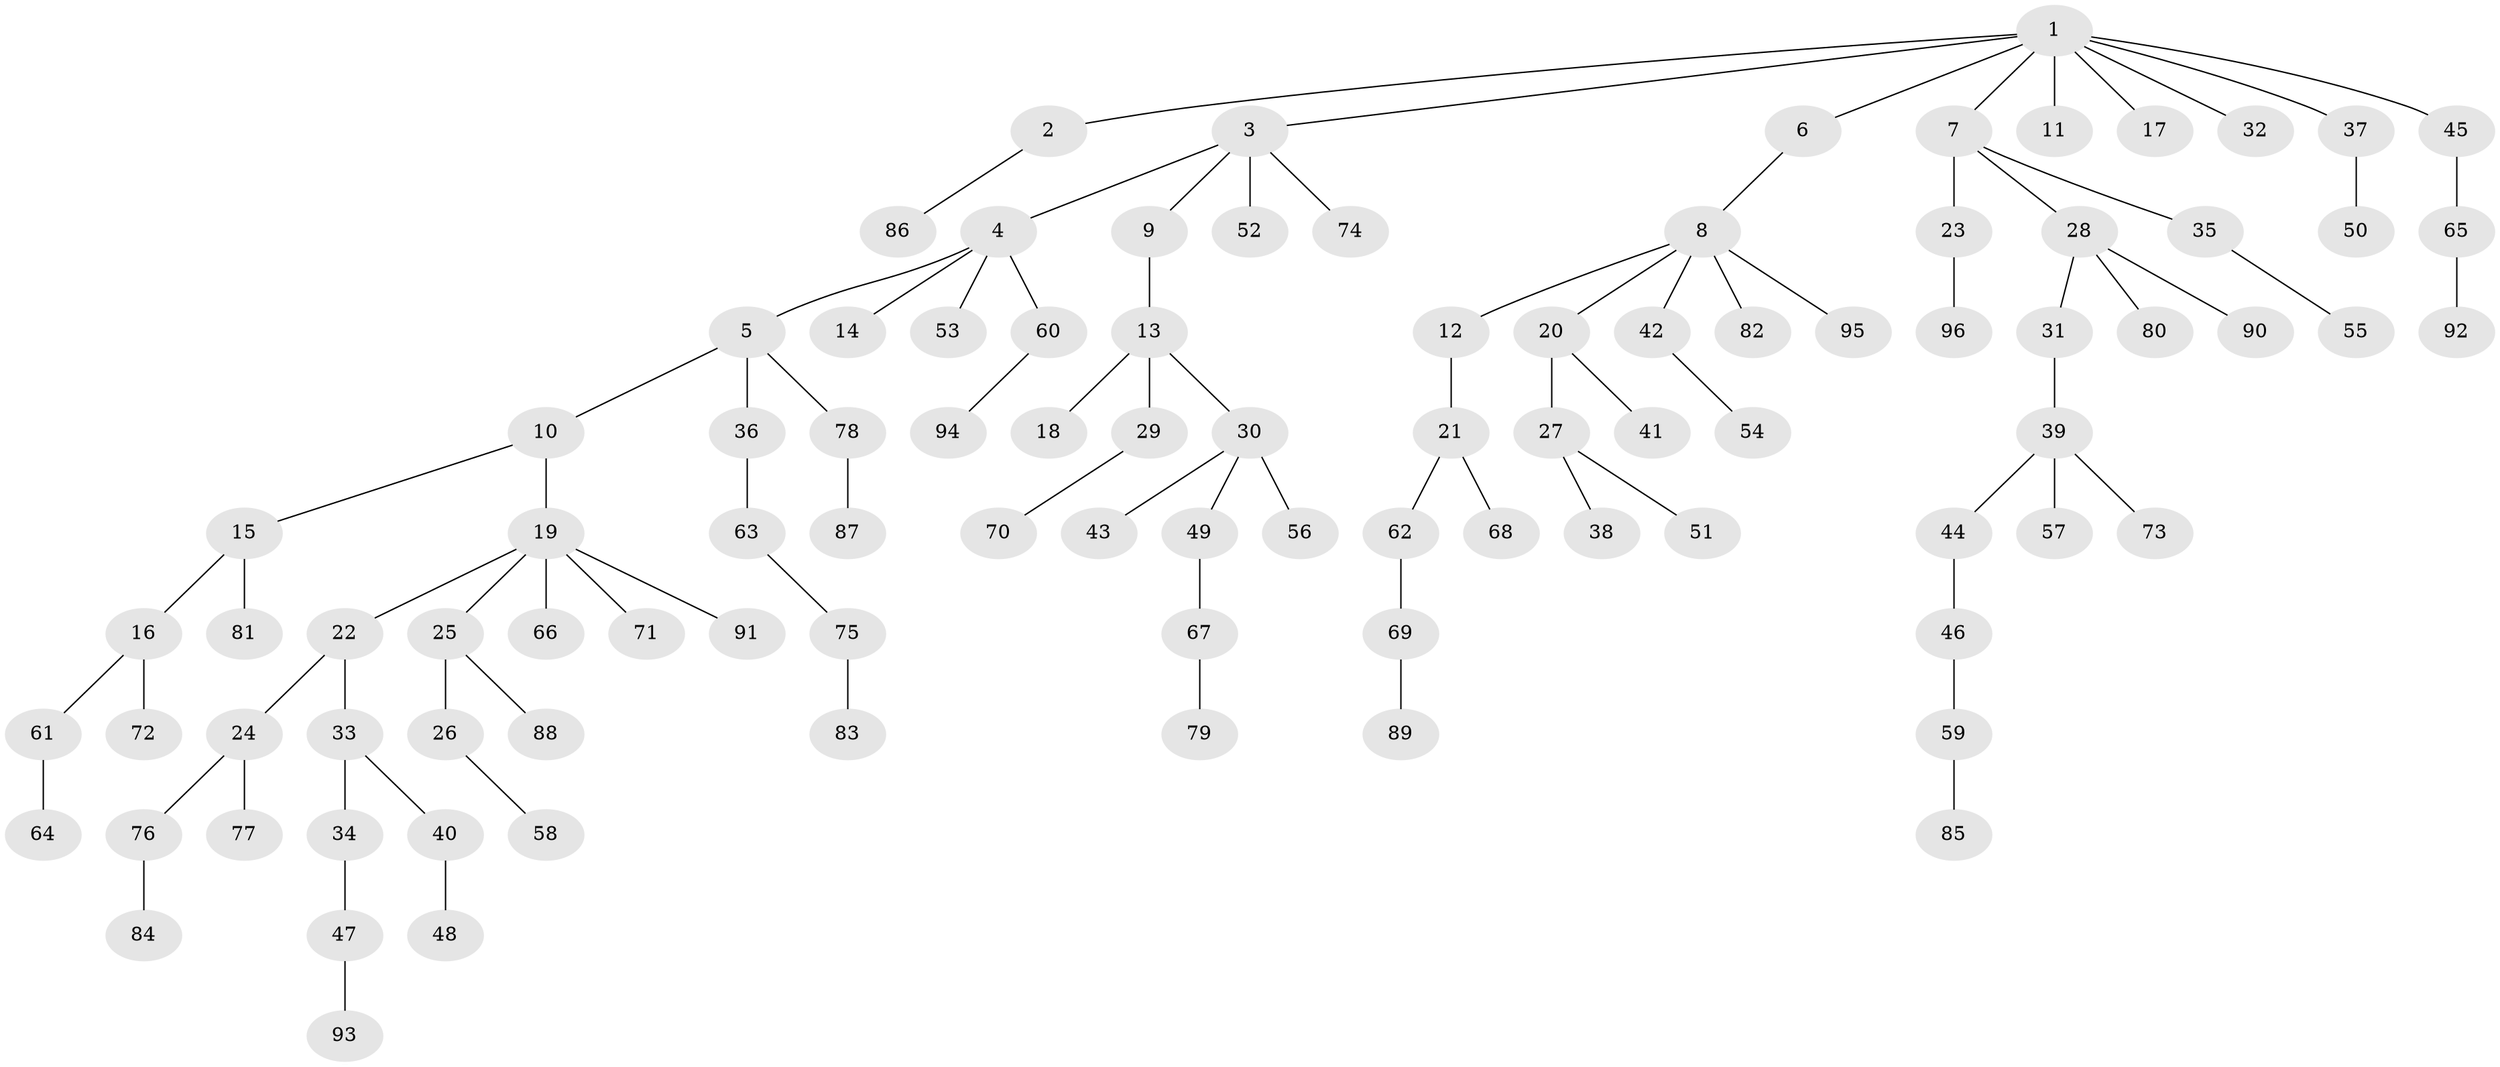 // coarse degree distribution, {2: 0.2916666666666667, 3: 0.125, 1: 0.4791666666666667, 4: 0.041666666666666664, 5: 0.041666666666666664, 7: 0.020833333333333332}
// Generated by graph-tools (version 1.1) at 2025/37/03/04/25 23:37:17]
// undirected, 96 vertices, 95 edges
graph export_dot {
  node [color=gray90,style=filled];
  1;
  2;
  3;
  4;
  5;
  6;
  7;
  8;
  9;
  10;
  11;
  12;
  13;
  14;
  15;
  16;
  17;
  18;
  19;
  20;
  21;
  22;
  23;
  24;
  25;
  26;
  27;
  28;
  29;
  30;
  31;
  32;
  33;
  34;
  35;
  36;
  37;
  38;
  39;
  40;
  41;
  42;
  43;
  44;
  45;
  46;
  47;
  48;
  49;
  50;
  51;
  52;
  53;
  54;
  55;
  56;
  57;
  58;
  59;
  60;
  61;
  62;
  63;
  64;
  65;
  66;
  67;
  68;
  69;
  70;
  71;
  72;
  73;
  74;
  75;
  76;
  77;
  78;
  79;
  80;
  81;
  82;
  83;
  84;
  85;
  86;
  87;
  88;
  89;
  90;
  91;
  92;
  93;
  94;
  95;
  96;
  1 -- 2;
  1 -- 3;
  1 -- 6;
  1 -- 7;
  1 -- 11;
  1 -- 17;
  1 -- 32;
  1 -- 37;
  1 -- 45;
  2 -- 86;
  3 -- 4;
  3 -- 9;
  3 -- 52;
  3 -- 74;
  4 -- 5;
  4 -- 14;
  4 -- 53;
  4 -- 60;
  5 -- 10;
  5 -- 36;
  5 -- 78;
  6 -- 8;
  7 -- 23;
  7 -- 28;
  7 -- 35;
  8 -- 12;
  8 -- 20;
  8 -- 42;
  8 -- 82;
  8 -- 95;
  9 -- 13;
  10 -- 15;
  10 -- 19;
  12 -- 21;
  13 -- 18;
  13 -- 29;
  13 -- 30;
  15 -- 16;
  15 -- 81;
  16 -- 61;
  16 -- 72;
  19 -- 22;
  19 -- 25;
  19 -- 66;
  19 -- 71;
  19 -- 91;
  20 -- 27;
  20 -- 41;
  21 -- 62;
  21 -- 68;
  22 -- 24;
  22 -- 33;
  23 -- 96;
  24 -- 76;
  24 -- 77;
  25 -- 26;
  25 -- 88;
  26 -- 58;
  27 -- 38;
  27 -- 51;
  28 -- 31;
  28 -- 80;
  28 -- 90;
  29 -- 70;
  30 -- 43;
  30 -- 49;
  30 -- 56;
  31 -- 39;
  33 -- 34;
  33 -- 40;
  34 -- 47;
  35 -- 55;
  36 -- 63;
  37 -- 50;
  39 -- 44;
  39 -- 57;
  39 -- 73;
  40 -- 48;
  42 -- 54;
  44 -- 46;
  45 -- 65;
  46 -- 59;
  47 -- 93;
  49 -- 67;
  59 -- 85;
  60 -- 94;
  61 -- 64;
  62 -- 69;
  63 -- 75;
  65 -- 92;
  67 -- 79;
  69 -- 89;
  75 -- 83;
  76 -- 84;
  78 -- 87;
}
